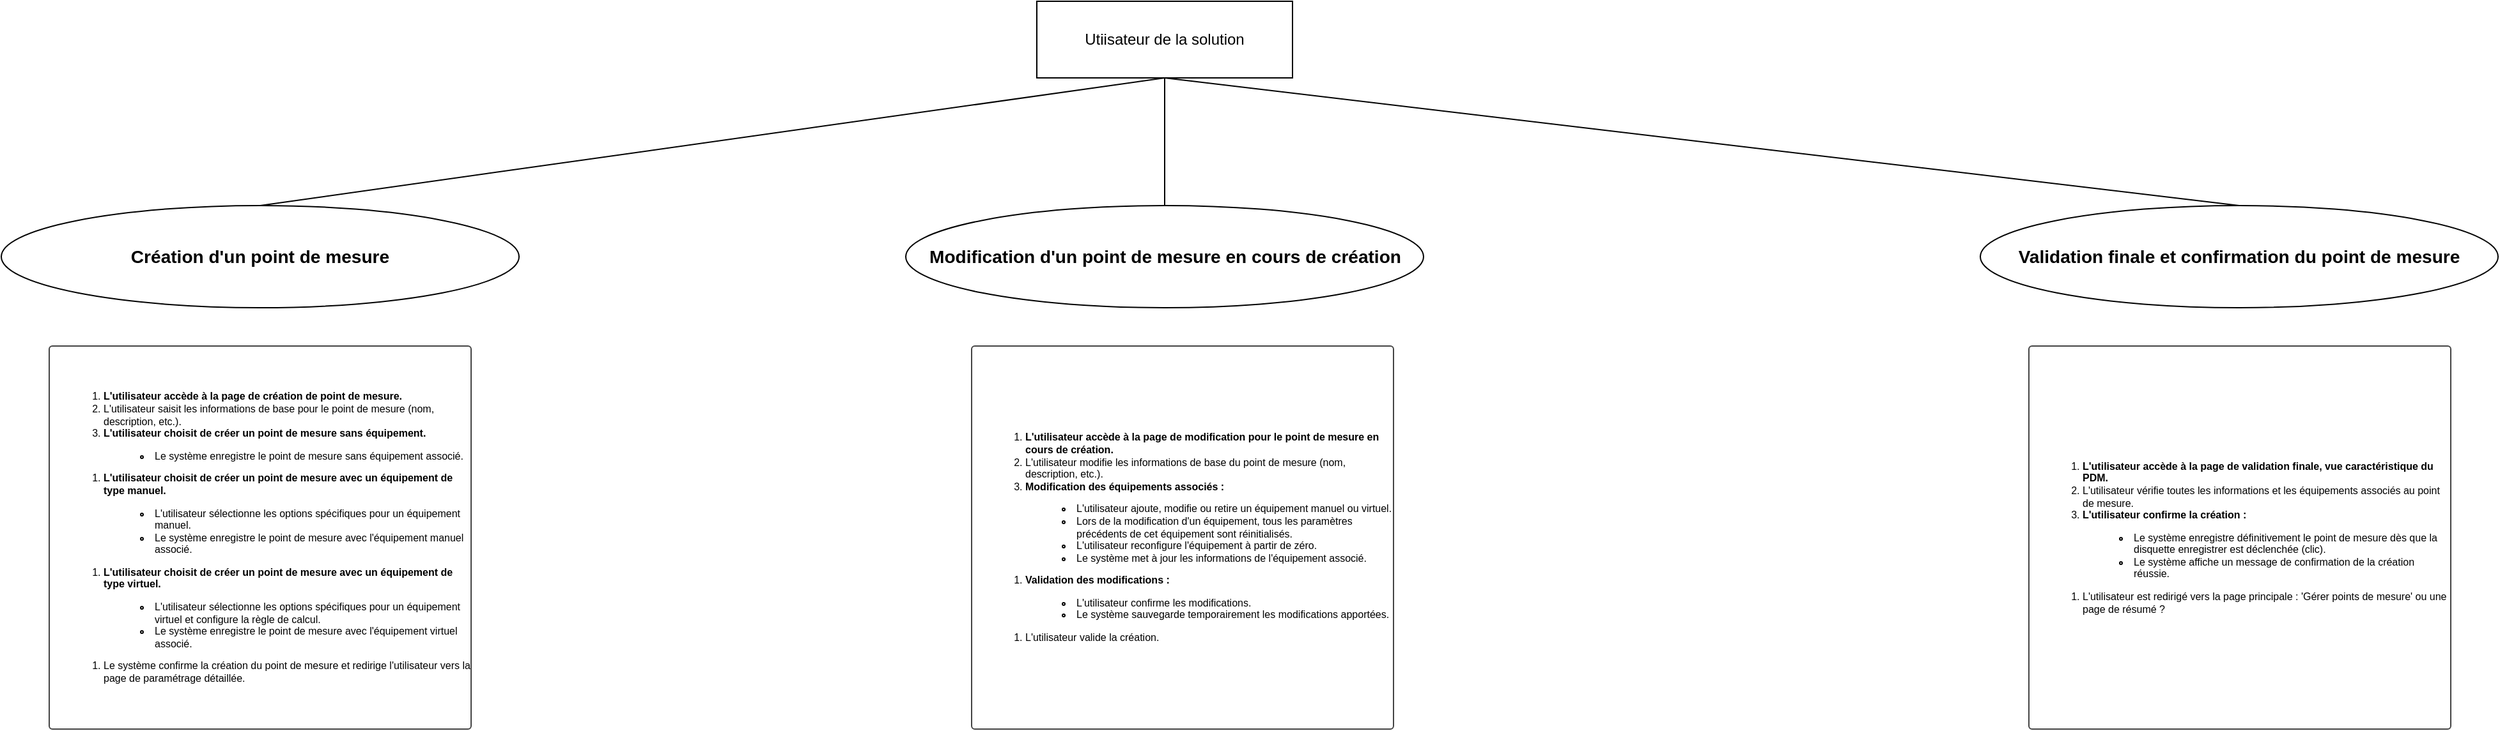 <mxfile version="24.5.2" type="github">
  <diagram name="Page-1" id="FVFjgDLScLv5-j35ywzJ">
    <mxGraphModel dx="2514" dy="911" grid="1" gridSize="10" guides="1" tooltips="1" connect="1" arrows="1" fold="1" page="1" pageScale="1" pageWidth="827" pageHeight="1169" math="0" shadow="0">
      <root>
        <mxCell id="0" />
        <mxCell id="1" parent="0" />
        <mxCell id="FTTnuHtuCUVX4FZ0POGu-1" value="Utiisateur de la solution" style="rounded=0;whiteSpace=wrap;html=1;" vertex="1" parent="1">
          <mxGeometry x="300" y="40" width="200" height="60" as="geometry" />
        </mxCell>
        <mxCell id="FTTnuHtuCUVX4FZ0POGu-3" value="&lt;h3 data-id=&quot;_v-IVyNhL2wGLC&quot; data-type=&quot;header-three&quot;&gt;Création d&#39;un point de mesure&lt;/h3&gt;&lt;h3 data-id=&quot;dkGF0zIWeJINRV&quot; data-type=&quot;header-three&quot;&gt;&lt;/h3&gt;" style="ellipse;whiteSpace=wrap;html=1;" vertex="1" parent="1">
          <mxGeometry x="-510" y="200" width="405" height="80" as="geometry" />
        </mxCell>
        <mxCell id="FTTnuHtuCUVX4FZ0POGu-5" value="&lt;h3 data-id=&quot;o6wlCiCVTH9qHD&quot; data-type=&quot;header-three&quot;&gt;Validation finale et confirmation du point de mesure&lt;/h3&gt;&lt;h3 data-id=&quot;dkGF0zIWeJINRV&quot; data-type=&quot;header-three&quot;&gt;&lt;/h3&gt;" style="ellipse;whiteSpace=wrap;html=1;" vertex="1" parent="1">
          <mxGeometry x="1038" y="200" width="405" height="80" as="geometry" />
        </mxCell>
        <mxCell id="FTTnuHtuCUVX4FZ0POGu-6" value="&lt;h3 data-id=&quot;dkGF0zIWeJINRV&quot; data-type=&quot;header-three&quot;&gt;Modification d&#39;un point de mesure en cours de création&lt;/h3&gt;" style="ellipse;whiteSpace=wrap;html=1;" vertex="1" parent="1">
          <mxGeometry x="197.5" y="200" width="405" height="80" as="geometry" />
        </mxCell>
        <mxCell id="FTTnuHtuCUVX4FZ0POGu-7" value="" style="endArrow=none;html=1;rounded=0;exitX=0.5;exitY=1;exitDx=0;exitDy=0;entryX=0.5;entryY=0;entryDx=0;entryDy=0;" edge="1" parent="1" source="FTTnuHtuCUVX4FZ0POGu-1" target="FTTnuHtuCUVX4FZ0POGu-3">
          <mxGeometry width="50" height="50" relative="1" as="geometry">
            <mxPoint x="390" y="430" as="sourcePoint" />
            <mxPoint x="440" y="380" as="targetPoint" />
          </mxGeometry>
        </mxCell>
        <mxCell id="FTTnuHtuCUVX4FZ0POGu-8" value="" style="endArrow=none;html=1;rounded=0;entryX=0.5;entryY=0;entryDx=0;entryDy=0;exitX=0.5;exitY=1;exitDx=0;exitDy=0;" edge="1" parent="1" source="FTTnuHtuCUVX4FZ0POGu-1" target="FTTnuHtuCUVX4FZ0POGu-5">
          <mxGeometry width="50" height="50" relative="1" as="geometry">
            <mxPoint x="210" y="180" as="sourcePoint" />
            <mxPoint x="350" y="190" as="targetPoint" />
          </mxGeometry>
        </mxCell>
        <mxCell id="FTTnuHtuCUVX4FZ0POGu-9" value="" style="endArrow=none;html=1;rounded=0;entryX=0.5;entryY=0;entryDx=0;entryDy=0;exitX=0.5;exitY=1;exitDx=0;exitDy=0;" edge="1" parent="1" source="FTTnuHtuCUVX4FZ0POGu-1" target="FTTnuHtuCUVX4FZ0POGu-6">
          <mxGeometry width="50" height="50" relative="1" as="geometry">
            <mxPoint x="210" y="180" as="sourcePoint" />
            <mxPoint x="350" y="300" as="targetPoint" />
          </mxGeometry>
        </mxCell>
        <mxCell id="FTTnuHtuCUVX4FZ0POGu-10" value="&lt;ol data-id=&quot;l8p7feLmRexO3l&quot;&gt;&lt;li data-id=&quot;DiwrZ91QP4pwvD&quot;&gt;&lt;b data-type=&quot;bold&quot;&gt;L&#39;utilisateur accède à la page de création de point de mesure.&lt;/b&gt;&lt;/li&gt;&lt;li data-id=&quot;PTzgRY2SVdITAV&quot;&gt;L&#39;utilisateur saisit les informations de base pour le point de mesure (nom, description, etc.).&lt;/li&gt;&lt;li data-id=&quot;Rg6jpb6nLNIq4a&quot;&gt;&lt;b data-type=&quot;bold&quot;&gt;L&#39;utilisateur choisit de créer un point de mesure sans équipement.&lt;/b&gt;&lt;/li&gt;&lt;/ol&gt;&lt;ul data-id=&quot;lKaW_IncHDbiU6&quot;&gt;&lt;ul data-id=&quot;lKaW_IncHDbiU6&quot;&gt;&lt;li data-id=&quot;o1YK0LnAwJL5_h&quot;&gt;Le système enregistre le point de mesure sans équipement associé.&lt;/li&gt;&lt;/ul&gt;&lt;/ul&gt;&lt;ol data-id=&quot;695cf2b9-d318-43ed-a40d-f7e287bca39d&quot;&gt;&lt;li data-id=&quot;xPuxy0GuMPX6uv&quot;&gt;&lt;b data-type=&quot;bold&quot;&gt;L&#39;utilisateur choisit de créer un point de mesure avec un équipement de type manuel.&lt;/b&gt;&lt;/li&gt;&lt;/ol&gt;&lt;ul data-id=&quot;MaHm1pvObaRw-Q&quot;&gt;&lt;ul data-id=&quot;MaHm1pvObaRw-Q&quot;&gt;&lt;li data-id=&quot;eQSLeyTos10_yF&quot;&gt;L&#39;utilisateur sélectionne les options spécifiques pour un équipement manuel.&lt;/li&gt;&lt;li data-id=&quot;-Lw6SXwfICu6tH&quot;&gt;Le système enregistre le point de mesure avec l&#39;équipement manuel associé.&lt;/li&gt;&lt;/ul&gt;&lt;/ul&gt;&lt;ol data-id=&quot;b36a7376-ca33-4506-932d-1dea4197dace&quot;&gt;&lt;li data-id=&quot;a_6e3lFNRQ6hLe&quot;&gt;&lt;b data-type=&quot;bold&quot;&gt;L&#39;utilisateur choisit de créer un point de mesure avec un équipement de type virtuel.&lt;/b&gt;&lt;/li&gt;&lt;/ol&gt;&lt;ul data-id=&quot;3mQ5phq1aDGUxT&quot;&gt;&lt;ul data-id=&quot;3mQ5phq1aDGUxT&quot;&gt;&lt;li data-id=&quot;t_MX7eaZLPgcjJ&quot;&gt;L&#39;utilisateur sélectionne les options spécifiques pour un équipement virtuel et configure la règle de calcul.&lt;/li&gt;&lt;li data-id=&quot;HG6LIYCUvuE4-2&quot;&gt;Le système enregistre le point de mesure avec l&#39;équipement virtuel associé.&lt;/li&gt;&lt;/ul&gt;&lt;/ul&gt;&lt;ol data-id=&quot;af3f266f-8b7d-46e6-b929-f921ed3d52ea&quot;&gt;&lt;li data-id=&quot;YkcdXzicxkHH_y&quot;&gt;Le système confirme la création du point de mesure et redirige l&#39;utilisateur vers la page de paramétrage détaillée.&lt;/li&gt;&lt;/ol&gt;" style="strokeWidth=1;html=1;shadow=0;dashed=0;shape=mxgraph.ios.iTextInput;strokeColor=#444444;buttonText=;fontSize=8;whiteSpace=wrap;align=left;" vertex="1" parent="1">
          <mxGeometry x="-472.5" y="310" width="330" height="300" as="geometry" />
        </mxCell>
        <mxCell id="FTTnuHtuCUVX4FZ0POGu-11" value="&lt;ol data-id=&quot;CyvELgpi3Bkmdr&quot;&gt;&lt;li data-id=&quot;h4tBovUmYlRi7y&quot;&gt;&lt;b data-type=&quot;bold&quot;&gt;L&#39;utilisateur accède à la page de modification pour le point de mesure en cours de création.&lt;/b&gt;&lt;/li&gt;&lt;li data-id=&quot;Or6nLuNpJWX5EL&quot;&gt;L&#39;utilisateur modifie les informations de base du point de mesure (nom, description, etc.).&lt;/li&gt;&lt;li data-id=&quot;tAwYPhZC8_T4UQ&quot;&gt;&lt;b data-type=&quot;bold&quot;&gt;Modification des équipements associés :&lt;/b&gt;&lt;/li&gt;&lt;/ol&gt;&lt;ul data-id=&quot;gRhGuQxex-hK_y&quot;&gt;&lt;ul data-id=&quot;gRhGuQxex-hK_y&quot;&gt;&lt;li data-id=&quot;fxtckRKt368Olz&quot;&gt;L&#39;utilisateur ajoute, modifie ou retire un équipement manuel ou virtuel.&lt;/li&gt;&lt;li data-id=&quot;1X9nRlFH0xoAs2&quot;&gt;Lors de la modification d&#39;un équipement, tous les paramètres précédents de cet équipement sont réinitialisés.&lt;/li&gt;&lt;li data-id=&quot;CQQvl6YcM6Xesn&quot;&gt;L&#39;utilisateur reconfigure l&#39;équipement à partir de zéro.&lt;/li&gt;&lt;li data-id=&quot;8upaIrlv0sfSjS&quot;&gt;Le système met à jour les informations de l&#39;équipement associé.&lt;/li&gt;&lt;/ul&gt;&lt;/ul&gt;&lt;ol data-id=&quot;4bbe17bc-6687-45d9-a200-903a2f28a7d8&quot;&gt;&lt;li data-id=&quot;BuJlWuhGVUEu2G&quot;&gt;&lt;b data-type=&quot;bold&quot;&gt;Validation des modifications :&lt;/b&gt;&lt;/li&gt;&lt;/ol&gt;&lt;ul data-id=&quot;_V32Q003p8H6Yv&quot;&gt;&lt;ul data-id=&quot;_V32Q003p8H6Yv&quot;&gt;&lt;li data-id=&quot;TYt3ZSebGfHzz6&quot;&gt;L&#39;utilisateur confirme les modifications.&lt;/li&gt;&lt;li data-id=&quot;ACn4gy1TW-lcjG&quot;&gt;Le système sauvegarde temporairement les modifications apportées.&lt;/li&gt;&lt;/ul&gt;&lt;/ul&gt;&lt;ol data-id=&quot;e293a30b-7eb0-402a-b47d-6cb9d61278e8&quot;&gt;&lt;li data-id=&quot;X9-Lnv6P6Wl60Q&quot;&gt;L&#39;utilisateur valide la création.&lt;/li&gt;&lt;/ol&gt;" style="strokeWidth=1;html=1;shadow=0;dashed=0;shape=mxgraph.ios.iTextInput;strokeColor=#444444;buttonText=;fontSize=8;whiteSpace=wrap;align=left;" vertex="1" parent="1">
          <mxGeometry x="249" y="310" width="330" height="300" as="geometry" />
        </mxCell>
        <mxCell id="FTTnuHtuCUVX4FZ0POGu-12" value="&lt;ol data-id=&quot;_fbNKUVPe3UzX9&quot;&gt;&lt;li data-id=&quot;SCQt2uuh7vQvoQ&quot;&gt;&lt;b data-type=&quot;bold&quot;&gt;L&#39;utilisateur accède à la page de validation finale, vue caractéristique du PDM.&lt;/b&gt;&lt;/li&gt;&lt;li data-id=&quot;GsVP1tB33as2ew&quot;&gt;L&#39;utilisateur vérifie toutes les informations et les équipements associés au point de mesure.&lt;/li&gt;&lt;li data-id=&quot;H6roKFgm9piM_s&quot;&gt;&lt;b data-type=&quot;bold&quot;&gt;L&#39;utilisateur confirme la création :&lt;/b&gt;&lt;/li&gt;&lt;/ol&gt;&lt;ul data-id=&quot;YNpI1mD_Duqp4s&quot;&gt;&lt;ul data-id=&quot;YNpI1mD_Duqp4s&quot;&gt;&lt;li data-id=&quot;mD-q91-p2yMWjC&quot;&gt;Le système enregistre définitivement le point de mesure dès que la disquette enregistrer est déclenchée (clic).&lt;/li&gt;&lt;li data-id=&quot;_zQjui2tgXwyLu&quot;&gt;Le système affiche un message de confirmation de la création réussie.&lt;/li&gt;&lt;/ul&gt;&lt;/ul&gt;&lt;ol data-id=&quot;5a70ed4e-b94b-45d1-a170-b70370f40eb7&quot;&gt;&lt;li data-id=&quot;pEFm7klAgRGXDM&quot;&gt;L&#39;utilisateur est redirigé vers la page principale : &#39;Gérer points de mesure&#39; ou une page de résumé ?&lt;/li&gt;&lt;/ol&gt;" style="strokeWidth=1;html=1;shadow=0;dashed=0;shape=mxgraph.ios.iTextInput;strokeColor=#444444;buttonText=;fontSize=8;whiteSpace=wrap;align=left;" vertex="1" parent="1">
          <mxGeometry x="1076" y="310" width="330" height="300" as="geometry" />
        </mxCell>
      </root>
    </mxGraphModel>
  </diagram>
</mxfile>
